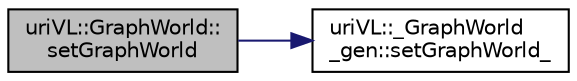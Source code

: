 digraph "uriVL::GraphWorld::setGraphWorld"
{
  edge [fontname="Helvetica",fontsize="10",labelfontname="Helvetica",labelfontsize="10"];
  node [fontname="Helvetica",fontsize="10",shape=record];
  rankdir="LR";
  Node1 [label="uriVL::GraphWorld::\lsetGraphWorld",height=0.2,width=0.4,color="black", fillcolor="grey75", style="filled", fontcolor="black"];
  Node1 -> Node2 [color="midnightblue",fontsize="10",style="solid",fontname="Helvetica"];
  Node2 [label="uriVL::_GraphWorld\l_gen::setGraphWorld_",height=0.2,width=0.4,color="black", fillcolor="white", style="filled",URL="$classuriVL_1_1__GraphWorld__gen.html#a799f0456debd55cf0cd237f3ed14be87",tooltip="Sets this GraphWorld as destination for a video capture. "];
}
